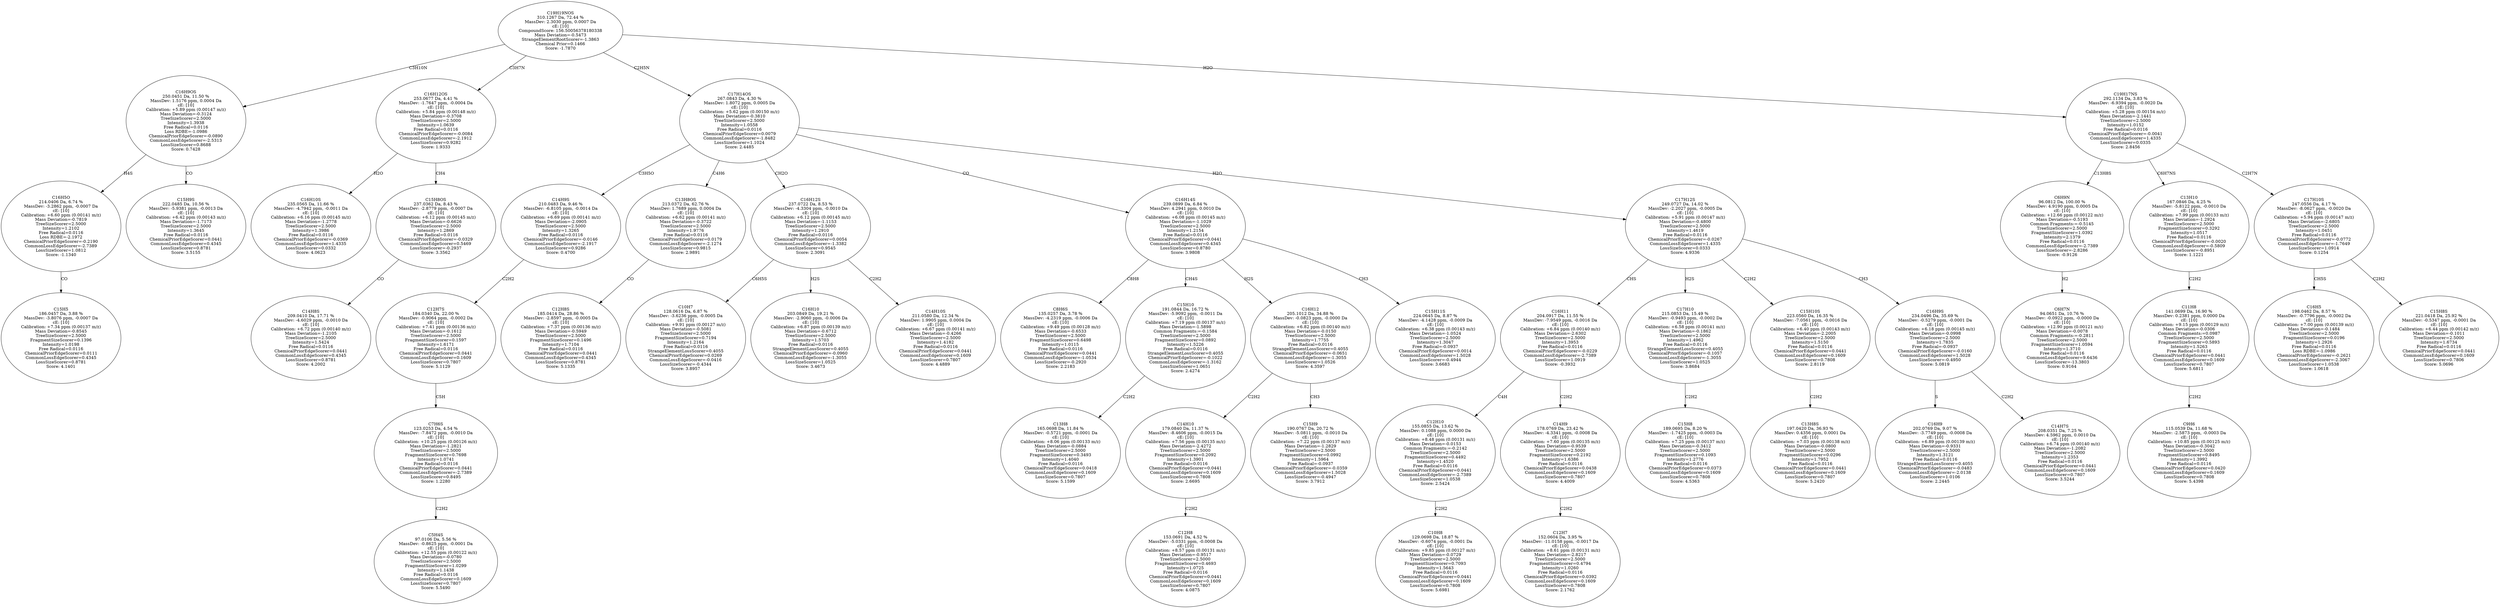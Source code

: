 strict digraph {
v1 [label="C15H5\n186.0457 Da, 3.88 %\nMassDev: -3.8076 ppm, -0.0007 Da\ncE: [10]\nCalibration: +7.34 ppm (0.00137 m/z)\nMass Deviation=-0.8545\nTreeSizeScorer=2.5000\nFragmentSizeScorer=0.1396\nIntensity=1.0198\nFree Radical=0.0116\nChemicalPriorEdgeScorer=0.0111\nCommonLossEdgeScorer=0.4345\nLossSizeScorer=0.8781\nScore: 4.1401"];
v2 [label="C16H5O\n214.0406 Da, 6.74 %\nMassDev: -3.2862 ppm, -0.0007 Da\ncE: [10]\nCalibration: +6.60 ppm (0.00141 m/z)\nMass Deviation=-0.7819\nTreeSizeScorer=2.5000\nIntensity=1.2102\nFree Radical=0.0116\nLoss RDBE=-2.1972\nChemicalPriorEdgeScorer=-0.2190\nCommonLossEdgeScorer=-2.7389\nLossSizeScorer=1.0812\nScore: -1.1340"];
v3 [label="C15H9S\n222.0485 Da, 10.56 %\nMassDev: -5.9381 ppm, -0.0013 Da\ncE: [10]\nCalibration: +6.42 ppm (0.00143 m/z)\nMass Deviation=-1.7173\nTreeSizeScorer=2.5000\nIntensity=1.3645\nFree Radical=0.0116\nChemicalPriorEdgeScorer=0.0441\nCommonLossEdgeScorer=0.4345\nLossSizeScorer=0.8781\nScore: 3.5155"];
v4 [label="C16H9OS\n250.0451 Da, 11.50 %\nMassDev: 1.5176 ppm, 0.0004 Da\ncE: [10]\nCalibration: +5.89 ppm (0.00147 m/z)\nMass Deviation=-0.3124\nTreeSizeScorer=2.5000\nIntensity=1.3938\nFree Radical=0.0116\nLoss RDBE=-1.0986\nChemicalPriorEdgeScorer=-0.0890\nCommonLossEdgeScorer=-2.5313\nLossSizeScorer=0.8688\nScore: 0.7428"];
v5 [label="C16H10S\n235.0565 Da, 11.66 %\nMassDev: -4.7942 ppm, -0.0011 Da\ncE: [10]\nCalibration: +6.16 ppm (0.00145 m/z)\nMass Deviation=-1.2778\nTreeSizeScorer=2.5000\nIntensity=1.3986\nFree Radical=0.0116\nChemicalPriorEdgeScorer=-0.0369\nCommonLossEdgeScorer=1.4335\nLossSizeScorer=0.0332\nScore: 4.0623"];
v6 [label="C14H8S\n209.0410 Da, 17.71 %\nMassDev: -4.6029 ppm, -0.0010 Da\ncE: [10]\nCalibration: +6.72 ppm (0.00140 m/z)\nMass Deviation=-1.2105\nTreeSizeScorer=2.5000\nIntensity=1.5424\nFree Radical=0.0116\nChemicalPriorEdgeScorer=0.0441\nCommonLossEdgeScorer=0.4345\nLossSizeScorer=0.8781\nScore: 4.2002"];
v7 [label="C15H8OS\n237.0362 Da, 8.43 %\nMassDev: -2.8779 ppm, -0.0007 Da\ncE: [10]\nCalibration: +6.12 ppm (0.00145 m/z)\nMass Deviation=-0.6626\nTreeSizeScorer=2.5000\nIntensity=1.2869\nFree Radical=0.0116\nChemicalPriorEdgeScorer=-0.0329\nCommonLossEdgeScorer=0.5469\nLossSizeScorer=-0.2937\nScore: 3.3562"];
v8 [label="C16H12OS\n253.0677 Da, 4.41 %\nMassDev: -1.7647 ppm, -0.0004 Da\ncE: [10]\nCalibration: +5.84 ppm (0.00148 m/z)\nMass Deviation=-0.3708\nTreeSizeScorer=2.5000\nIntensity=1.0639\nFree Radical=0.0116\nChemicalPriorEdgeScorer=-0.0084\nCommonLossEdgeScorer=-2.1912\nLossSizeScorer=0.9282\nScore: 1.9333"];
v9 [label="C5H4S\n97.0106 Da, 5.56 %\nMassDev: -0.8625 ppm, -0.0001 Da\ncE: [10]\nCalibration: +12.55 ppm (0.00122 m/z)\nMass Deviation=-0.0780\nTreeSizeScorer=2.5000\nFragmentSizeScorer=1.0299\nIntensity=1.1438\nFree Radical=0.0116\nCommonLossEdgeScorer=0.1609\nLossSizeScorer=0.7807\nScore: 5.5490"];
v10 [label="C7H6S\n123.0253 Da, 4.54 %\nMassDev: -7.8472 ppm, -0.0010 Da\ncE: [10]\nCalibration: +10.25 ppm (0.00126 m/z)\nMass Deviation=-1.2821\nTreeSizeScorer=2.5000\nFragmentSizeScorer=0.7698\nIntensity=1.0741\nFree Radical=0.0116\nChemicalPriorEdgeScorer=0.0441\nCommonLossEdgeScorer=-2.7389\nLossSizeScorer=0.8495\nScore: 1.2280"];
v11 [label="C12H7S\n184.0340 Da, 22.00 %\nMassDev: -0.9064 ppm, -0.0002 Da\ncE: [10]\nCalibration: +7.41 ppm (0.00136 m/z)\nMass Deviation=-0.1612\nTreeSizeScorer=2.5000\nFragmentSizeScorer=0.1597\nIntensity=1.6171\nFree Radical=0.0116\nChemicalPriorEdgeScorer=0.0441\nCommonLossEdgeScorer=0.1609\nLossSizeScorer=0.7807\nScore: 5.1129"];
v12 [label="C14H9S\n210.0483 Da, 9.46 %\nMassDev: -6.8105 ppm, -0.0014 Da\ncE: [10]\nCalibration: +6.69 ppm (0.00141 m/z)\nMass Deviation=-2.0905\nTreeSizeScorer=2.5000\nIntensity=1.3265\nFree Radical=0.0116\nChemicalPriorEdgeScorer=-0.0146\nCommonLossEdgeScorer=-2.1917\nLossSizeScorer=0.9286\nScore: 0.4700"];
v13 [label="C12H8S\n185.0414 Da, 28.86 %\nMassDev: -2.8597 ppm, -0.0005 Da\ncE: [10]\nCalibration: +7.37 ppm (0.00136 m/z)\nMass Deviation=-0.5949\nTreeSizeScorer=2.5000\nFragmentSizeScorer=0.1496\nIntensity=1.7104\nFree Radical=0.0116\nChemicalPriorEdgeScorer=0.0441\nCommonLossEdgeScorer=0.4345\nLossSizeScorer=0.8781\nScore: 5.1335"];
v14 [label="C13H8OS\n213.0372 Da, 62.76 %\nMassDev: 1.7689 ppm, 0.0004 Da\ncE: [10]\nCalibration: +6.62 ppm (0.00141 m/z)\nMass Deviation=-0.3722\nTreeSizeScorer=2.5000\nIntensity=1.9776\nFree Radical=0.0116\nChemicalPriorEdgeScorer=0.0179\nCommonLossEdgeScorer=-2.1274\nLossSizeScorer=0.9815\nScore: 2.9891"];
v15 [label="C10H7\n128.0616 Da, 6.87 %\nMassDev: -3.6236 ppm, -0.0005 Da\ncE: [10]\nCalibration: +9.91 ppm (0.00127 m/z)\nMass Deviation=-0.5081\nTreeSizeScorer=2.5000\nFragmentSizeScorer=0.7194\nIntensity=1.2164\nFree Radical=0.0116\nStrangeElementLossScorer=0.4055\nChemicalPriorEdgeScorer=0.0269\nCommonLossEdgeScorer=-0.0416\nLossSizeScorer=-0.4344\nScore: 3.8957"];
v16 [label="C16H10\n203.0849 Da, 19.21 %\nMassDev: -2.9060 ppm, -0.0006 Da\ncE: [10]\nCalibration: +6.87 ppm (0.00139 m/z)\nMass Deviation=-0.6712\nTreeSizeScorer=2.5000\nIntensity=1.5703\nFree Radical=0.0116\nStrangeElementLossScorer=0.4055\nChemicalPriorEdgeScorer=-0.0960\nCommonLossEdgeScorer=-1.3055\nLossSizeScorer=1.0525\nScore: 3.4673"];
v17 [label="C14H10S\n211.0580 Da, 12.34 %\nMassDev: 1.9905 ppm, 0.0004 Da\ncE: [10]\nCalibration: +6.67 ppm (0.00141 m/z)\nMass Deviation=-0.4266\nTreeSizeScorer=2.5000\nIntensity=1.4182\nFree Radical=0.0116\nChemicalPriorEdgeScorer=0.0441\nCommonLossEdgeScorer=0.1609\nLossSizeScorer=0.7807\nScore: 4.4889"];
v18 [label="C16H12S\n237.0722 Da, 8.53 %\nMassDev: -4.3304 ppm, -0.0010 Da\ncE: [10]\nCalibration: +6.12 ppm (0.00145 m/z)\nMass Deviation=-1.1153\nTreeSizeScorer=2.5000\nIntensity=1.2910\nFree Radical=0.0116\nChemicalPriorEdgeScorer=0.0054\nCommonLossEdgeScorer=-1.3382\nLossSizeScorer=0.9545\nScore: 2.3091"];
v19 [label="C8H6S\n135.0257 Da, 3.78 %\nMassDev: -4.2319 ppm, -0.0006 Da\ncE: [10]\nCalibration: +9.49 ppm (0.00128 m/z)\nMass Deviation=-0.6533\nTreeSizeScorer=2.5000\nFragmentSizeScorer=0.6498\nIntensity=1.0115\nFree Radical=0.0116\nChemicalPriorEdgeScorer=0.0441\nCommonLossEdgeScorer=-1.0534\nLossSizeScorer=-0.2920\nScore: 2.2183"];
v20 [label="C13H8\n165.0698 Da, 11.84 %\nMassDev: -0.5721 ppm, -0.0001 Da\ncE: [10]\nCalibration: +8.06 ppm (0.00133 m/z)\nMass Deviation=-0.0884\nTreeSizeScorer=2.5000\nFragmentSizeScorer=0.3493\nIntensity=1.4040\nFree Radical=0.0116\nChemicalPriorEdgeScorer=0.0418\nCommonLossEdgeScorer=0.1609\nLossSizeScorer=0.7807\nScore: 5.1599"];
v21 [label="C15H10\n191.0844 Da, 16.72 %\nMassDev: -5.9092 ppm, -0.0011 Da\ncE: [10]\nCalibration: +7.19 ppm (0.00137 m/z)\nMass Deviation=-1.5898\nCommon Fragments:=-0.1584\nTreeSizeScorer=2.5000\nFragmentSizeScorer=0.0892\nIntensity=1.5226\nFree Radical=0.0116\nStrangeElementLossScorer=0.4055\nChemicalPriorEdgeScorer=-0.1022\nCommonLossEdgeScorer=-1.3162\nLossSizeScorer=1.0651\nScore: 2.4274"];
v22 [label="C12H8\n153.0691 Da, 4.52 %\nMassDev: -5.0331 ppm, -0.0008 Da\ncE: [10]\nCalibration: +8.57 ppm (0.00131 m/z)\nMass Deviation=-0.9517\nTreeSizeScorer=2.5000\nFragmentSizeScorer=0.4693\nIntensity=1.0725\nFree Radical=0.0116\nChemicalPriorEdgeScorer=0.0441\nCommonLossEdgeScorer=0.1609\nLossSizeScorer=0.7807\nScore: 4.0875"];
v23 [label="C14H10\n179.0840 Da, 11.37 %\nMassDev: -8.4606 ppm, -0.0015 Da\ncE: [10]\nCalibration: +7.56 ppm (0.00135 m/z)\nMass Deviation=-2.4272\nTreeSizeScorer=2.5000\nFragmentSizeScorer=0.2092\nIntensity=1.3901\nFree Radical=0.0116\nChemicalPriorEdgeScorer=0.0441\nCommonLossEdgeScorer=0.1609\nLossSizeScorer=0.7808\nScore: 2.6695"];
v24 [label="C15H9\n190.0767 Da, 20.72 %\nMassDev: -5.0811 ppm, -0.0010 Da\ncE: [10]\nCalibration: +7.22 ppm (0.00137 m/z)\nMass Deviation=-1.2829\nTreeSizeScorer=2.5000\nFragmentSizeScorer=0.0992\nIntensity=1.5964\nFree Radical=-0.0937\nChemicalPriorEdgeScorer=-0.0359\nCommonLossEdgeScorer=1.5028\nLossSizeScorer=-0.4947\nScore: 3.7912"];
v25 [label="C16H12\n205.1012 Da, 34.88 %\nMassDev: -0.0823 ppm, -0.0000 Da\ncE: [10]\nCalibration: +6.82 ppm (0.00140 m/z)\nMass Deviation=-0.0150\nTreeSizeScorer=2.5000\nIntensity=1.7755\nFree Radical=0.0116\nStrangeElementLossScorer=0.4055\nChemicalPriorEdgeScorer=-0.0651\nCommonLossEdgeScorer=-1.3055\nLossSizeScorer=1.0526\nScore: 4.3597"];
v26 [label="C15H11S\n224.0645 Da, 8.87 %\nMassDev: -4.1428 ppm, -0.0009 Da\ncE: [10]\nCalibration: +6.38 ppm (0.00143 m/z)\nMass Deviation=-1.0524\nTreeSizeScorer=2.5000\nIntensity=1.3047\nFree Radical=-0.0937\nChemicalPriorEdgeScorer=0.0014\nCommonLossEdgeScorer=1.5028\nLossSizeScorer=-0.4944\nScore: 3.6683"];
v27 [label="C16H14S\n239.0899 Da, 6.84 %\nMassDev: 4.2941 ppm, 0.0010 Da\ncE: [10]\nCalibration: +6.08 ppm (0.00145 m/z)\nMass Deviation=-1.1029\nTreeSizeScorer=2.5000\nIntensity=1.2154\nFree Radical=0.0116\nChemicalPriorEdgeScorer=0.0441\nCommonLossEdgeScorer=0.4345\nLossSizeScorer=0.8780\nScore: 3.9808"];
v28 [label="C10H8\n129.0698 Da, 18.87 %\nMassDev: -0.6074 ppm, -0.0001 Da\ncE: [10]\nCalibration: +9.85 ppm (0.00127 m/z)\nMass Deviation=-0.0729\nTreeSizeScorer=2.5000\nFragmentSizeScorer=0.7093\nIntensity=1.5643\nFree Radical=0.0116\nChemicalPriorEdgeScorer=0.0441\nCommonLossEdgeScorer=0.1609\nLossSizeScorer=0.7808\nScore: 5.6981"];
v29 [label="C12H10\n155.0855 Da, 13.62 %\nMassDev: 0.1088 ppm, 0.0000 Da\ncE: [10]\nCalibration: +8.48 ppm (0.00131 m/z)\nMass Deviation=-0.0153\nCommon Fragments:=-0.2142\nTreeSizeScorer=2.5000\nFragmentSizeScorer=0.4492\nIntensity=1.4520\nFree Radical=0.0116\nChemicalPriorEdgeScorer=0.0441\nCommonLossEdgeScorer=-2.7389\nLossSizeScorer=1.0538\nScore: 2.5424"];
v30 [label="C12H7\n152.0604 Da, 3.95 %\nMassDev: -11.0158 ppm, -0.0017 Da\ncE: [10]\nCalibration: +8.61 ppm (0.00131 m/z)\nMass Deviation=-2.8217\nTreeSizeScorer=2.5000\nFragmentSizeScorer=0.4794\nIntensity=1.0260\nFree Radical=0.0116\nChemicalPriorEdgeScorer=0.0392\nCommonLossEdgeScorer=0.1609\nLossSizeScorer=0.7808\nScore: 2.1762"];
v31 [label="C14H9\n178.0769 Da, 23.42 %\nMassDev: -4.3341 ppm, -0.0008 Da\ncE: [10]\nCalibration: +7.60 ppm (0.00135 m/z)\nMass Deviation=-0.9539\nTreeSizeScorer=2.5000\nFragmentSizeScorer=0.2192\nIntensity=1.6386\nFree Radical=0.0116\nChemicalPriorEdgeScorer=0.0438\nCommonLossEdgeScorer=0.1609\nLossSizeScorer=0.7807\nScore: 4.4009"];
v32 [label="C16H11\n204.0917 Da, 11.55 %\nMassDev: -7.9549 ppm, -0.0016 Da\ncE: [10]\nCalibration: +6.84 ppm (0.00140 m/z)\nMass Deviation=-2.6302\nTreeSizeScorer=2.5000\nIntensity=1.3953\nFree Radical=0.0116\nChemicalPriorEdgeScorer=-0.0229\nCommonLossEdgeScorer=-2.7389\nLossSizeScorer=1.0919\nScore: -0.3932"];
v33 [label="C15H8\n189.0695 Da, 8.20 %\nMassDev: -1.7425 ppm, -0.0003 Da\ncE: [10]\nCalibration: +7.25 ppm (0.00137 m/z)\nMass Deviation=-0.3412\nTreeSizeScorer=2.5000\nFragmentSizeScorer=0.1093\nIntensity=1.2776\nFree Radical=0.0116\nChemicalPriorEdgeScorer=0.0373\nCommonLossEdgeScorer=0.1609\nLossSizeScorer=0.7808\nScore: 4.5363"];
v34 [label="C17H10\n215.0853 Da, 15.49 %\nMassDev: -0.9493 ppm, -0.0002 Da\ncE: [10]\nCalibration: +6.58 ppm (0.00141 m/z)\nMass Deviation=-0.1862\nTreeSizeScorer=2.5000\nIntensity=1.4962\nFree Radical=0.0116\nStrangeElementLossScorer=0.4055\nChemicalPriorEdgeScorer=-0.1057\nCommonLossEdgeScorer=-1.3055\nLossSizeScorer=1.0525\nScore: 3.8684"];
v35 [label="C13H8S\n197.0420 Da, 36.93 %\nMassDev: 0.4356 ppm, 0.0001 Da\ncE: [10]\nCalibration: +7.03 ppm (0.00138 m/z)\nMass Deviation=-0.0800\nTreeSizeScorer=2.5000\nFragmentSizeScorer=0.0296\nIntensity=1.7952\nFree Radical=0.0116\nChemicalPriorEdgeScorer=0.0441\nCommonLossEdgeScorer=0.1609\nLossSizeScorer=0.7807\nScore: 5.2420"];
v36 [label="C15H10S\n223.0560 Da, 16.35 %\nMassDev: -7.0561 ppm, -0.0016 Da\ncE: [10]\nCalibration: +6.40 ppm (0.00143 m/z)\nMass Deviation=-2.2005\nTreeSizeScorer=2.5000\nIntensity=1.5150\nFree Radical=0.0116\nChemicalPriorEdgeScorer=0.0441\nCommonLossEdgeScorer=0.1609\nLossSizeScorer=0.7808\nScore: 2.8119"];
v37 [label="C16H9\n202.0769 Da, 9.07 %\nMassDev: -3.7749 ppm, -0.0008 Da\ncE: [10]\nCalibration: +6.89 ppm (0.00139 m/z)\nMass Deviation=-0.9331\nTreeSizeScorer=2.5000\nIntensity=1.3121\nFree Radical=0.0116\nStrangeElementLossScorer=0.4055\nChemicalPriorEdgeScorer=-0.0483\nCommonLossEdgeScorer=-2.0138\nLossSizeScorer=1.0106\nScore: 2.2445"];
v38 [label="C14H7S\n208.0351 Da, 7.25 %\nMassDev: 4.5962 ppm, 0.0010 Da\ncE: [10]\nCalibration: +6.74 ppm (0.00140 m/z)\nMass Deviation=-1.2082\nTreeSizeScorer=2.5000\nIntensity=1.2353\nFree Radical=0.0116\nChemicalPriorEdgeScorer=0.0441\nCommonLossEdgeScorer=0.1609\nLossSizeScorer=0.7807\nScore: 3.5244"];
v39 [label="C16H9S\n234.0496 Da, 35.69 %\nMassDev: -0.5279 ppm, -0.0001 Da\ncE: [10]\nCalibration: +6.18 ppm (0.00145 m/z)\nMass Deviation=-0.0998\nTreeSizeScorer=2.5000\nIntensity=1.7835\nFree Radical=-0.0937\nChemicalPriorEdgeScorer=-0.0160\nCommonLossEdgeScorer=1.5028\nLossSizeScorer=-0.4950\nScore: 5.0819"];
v40 [label="C17H12S\n249.0727 Da, 14.02 %\nMassDev: -2.2027 ppm, -0.0005 Da\ncE: [10]\nCalibration: +5.91 ppm (0.00147 m/z)\nMass Deviation=-0.4800\nTreeSizeScorer=2.5000\nIntensity=1.4619\nFree Radical=0.0116\nChemicalPriorEdgeScorer=-0.0267\nCommonLossEdgeScorer=1.4335\nLossSizeScorer=0.0333\nScore: 4.9336"];
v41 [label="C17H14OS\n267.0843 Da, 4.30 %\nMassDev: 1.8072 ppm, 0.0005 Da\ncE: [10]\nCalibration: +5.62 ppm (0.00150 m/z)\nMass Deviation=-0.3810\nTreeSizeScorer=2.5000\nIntensity=1.0558\nFree Radical=0.0116\nChemicalPriorEdgeScorer=0.0079\nCommonLossEdgeScorer=-1.8482\nLossSizeScorer=1.1024\nScore: 2.4485"];
v42 [label="C6H7N\n94.0651 Da, 10.76 %\nMassDev: -0.0922 ppm, -0.0000 Da\ncE: [10]\nCalibration: +12.90 ppm (0.00121 m/z)\nMass Deviation=-0.0078\nCommon Fragments:=-0.2811\nTreeSizeScorer=2.5000\nFragmentSizeScorer=1.0594\nIntensity=1.3710\nFree Radical=0.0116\nCommonLossEdgeScorer=9.6436\nLossSizeScorer=-13.3803\nScore: 0.9164"];
v43 [label="C6H9N\n96.0812 Da, 100.00 %\nMassDev: 4.9190 ppm, 0.0005 Da\ncE: [10]\nCalibration: +12.66 ppm (0.00122 m/z)\nMass Deviation=-0.5193\nCommon Fragments:=-0.5145\nTreeSizeScorer=2.5000\nFragmentSizeScorer=1.0392\nIntensity=2.1379\nFree Radical=0.0116\nCommonLossEdgeScorer=-2.7389\nLossSizeScorer=-2.8286\nScore: -0.9126"];
v44 [label="C9H6\n115.0539 Da, 11.68 %\nMassDev: -2.5873 ppm, -0.0003 Da\ncE: [10]\nCalibration: +10.85 ppm (0.00125 m/z)\nMass Deviation=-0.3042\nTreeSizeScorer=2.5000\nFragmentSizeScorer=0.8495\nIntensity=1.3992\nFree Radical=0.0116\nChemicalPriorEdgeScorer=0.0420\nCommonLossEdgeScorer=0.1609\nLossSizeScorer=0.7808\nScore: 5.4398"];
v45 [label="C11H8\n141.0699 Da, 16.90 %\nMassDev: 0.2381 ppm, 0.0000 Da\ncE: [10]\nCalibration: +9.15 ppm (0.00129 m/z)\nMass Deviation=-0.0306\nCommon Fragments:=0.0987\nTreeSizeScorer=2.5000\nFragmentSizeScorer=0.5893\nIntensity=1.5263\nFree Radical=0.0116\nChemicalPriorEdgeScorer=0.0441\nCommonLossEdgeScorer=0.1609\nLossSizeScorer=0.7807\nScore: 5.6811"];
v46 [label="C13H10\n167.0846 Da, 4.25 %\nMassDev: -5.8122 ppm, -0.0010 Da\ncE: [10]\nCalibration: +7.99 ppm (0.00133 m/z)\nMass Deviation=-1.2924\nTreeSizeScorer=2.5000\nFragmentSizeScorer=0.3292\nIntensity=1.0517\nFree Radical=0.0116\nChemicalPriorEdgeScorer=-0.0020\nCommonLossEdgeScorer=-0.5809\nLossSizeScorer=-0.8951\nScore: 1.1221"];
v47 [label="C16H5\n198.0462 Da, 8.57 %\nMassDev: -0.7796 ppm, -0.0002 Da\ncE: [10]\nCalibration: +7.00 ppm (0.00139 m/z)\nMass Deviation=-0.1484\nTreeSizeScorer=2.5000\nFragmentSizeScorer=0.0196\nIntensity=1.2926\nFree Radical=0.0116\nLoss RDBE=-1.0986\nChemicalPriorEdgeScorer=-0.2621\nCommonLossEdgeScorer=-2.3067\nLossSizeScorer=1.0538\nScore: 1.0618"];
v48 [label="C15H8S\n221.0418 Da, 25.92 %\nMassDev: -0.5347 ppm, -0.0001 Da\ncE: [10]\nCalibration: +6.44 ppm (0.00142 m/z)\nMass Deviation=-0.1011\nTreeSizeScorer=2.5000\nIntensity=1.6734\nFree Radical=0.0116\nChemicalPriorEdgeScorer=0.0441\nCommonLossEdgeScorer=0.1609\nLossSizeScorer=0.7806\nScore: 5.0696"];
v49 [label="C17H10S\n247.0556 Da, 4.17 %\nMassDev: -8.0627 ppm, -0.0020 Da\ncE: [10]\nCalibration: +5.94 ppm (0.00147 m/z)\nMass Deviation=-2.6805\nTreeSizeScorer=2.5000\nIntensity=1.0451\nFree Radical=0.0116\nChemicalPriorEdgeScorer=-0.0772\nCommonLossEdgeScorer=-1.7649\nLossSizeScorer=1.0914\nScore: 0.1254"];
v50 [label="C19H17NS\n292.1134 Da, 3.83 %\nMassDev: -6.9394 ppm, -0.0020 Da\ncE: [10]\nCalibration: +5.28 ppm (0.00154 m/z)\nMass Deviation=-2.1441\nTreeSizeScorer=2.5000\nIntensity=1.0152\nFree Radical=0.0116\nChemicalPriorEdgeScorer=-0.0041\nCommonLossEdgeScorer=1.4335\nLossSizeScorer=0.0335\nScore: 2.8456"];
v51 [label="C19H19NOS\n310.1267 Da, 72.44 %\nMassDev: 2.3030 ppm, 0.0007 Da\ncE: [10]\nCompoundScore: 156.50056378180338\nMass Deviation=-0.5473\nStrangeElementRootScorer=-1.3863\nChemical Prior=0.1466\nScore: -1.7870"];
v2 -> v1 [label="CO"];
v4 -> v2 [label="H4S"];
v4 -> v3 [label="CO"];
v51 -> v4 [label="C3H10N"];
v8 -> v5 [label="H2O"];
v7 -> v6 [label="CO"];
v8 -> v7 [label="CH4"];
v51 -> v8 [label="C3H7N"];
v10 -> v9 [label="C2H2"];
v11 -> v10 [label="C5H"];
v12 -> v11 [label="C2H2"];
v41 -> v12 [label="C3H5O"];
v14 -> v13 [label="CO"];
v41 -> v14 [label="C4H6"];
v18 -> v15 [label="C6H5S"];
v18 -> v16 [label="H2S"];
v18 -> v17 [label="C2H2"];
v41 -> v18 [label="CH2O"];
v27 -> v19 [label="C8H8"];
v21 -> v20 [label="C2H2"];
v27 -> v21 [label="CH4S"];
v23 -> v22 [label="C2H2"];
v25 -> v23 [label="C2H2"];
v25 -> v24 [label="CH3"];
v27 -> v25 [label="H2S"];
v27 -> v26 [label="CH3"];
v41 -> v27 [label="CO"];
v29 -> v28 [label="C2H2"];
v32 -> v29 [label="C4H"];
v31 -> v30 [label="C2H2"];
v32 -> v31 [label="C2H2"];
v40 -> v32 [label="CHS"];
v34 -> v33 [label="C2H2"];
v40 -> v34 [label="H2S"];
v36 -> v35 [label="C2H2"];
v40 -> v36 [label="C2H2"];
v39 -> v37 [label="S"];
v39 -> v38 [label="C2H2"];
v40 -> v39 [label="CH3"];
v41 -> v40 [label="H2O"];
v51 -> v41 [label="C2H5N"];
v43 -> v42 [label="H2"];
v50 -> v43 [label="C13H8S"];
v45 -> v44 [label="C2H2"];
v46 -> v45 [label="C2H2"];
v50 -> v46 [label="C6H7NS"];
v49 -> v47 [label="CH5S"];
v49 -> v48 [label="C2H2"];
v50 -> v49 [label="C2H7N"];
v51 -> v50 [label="H2O"];
}